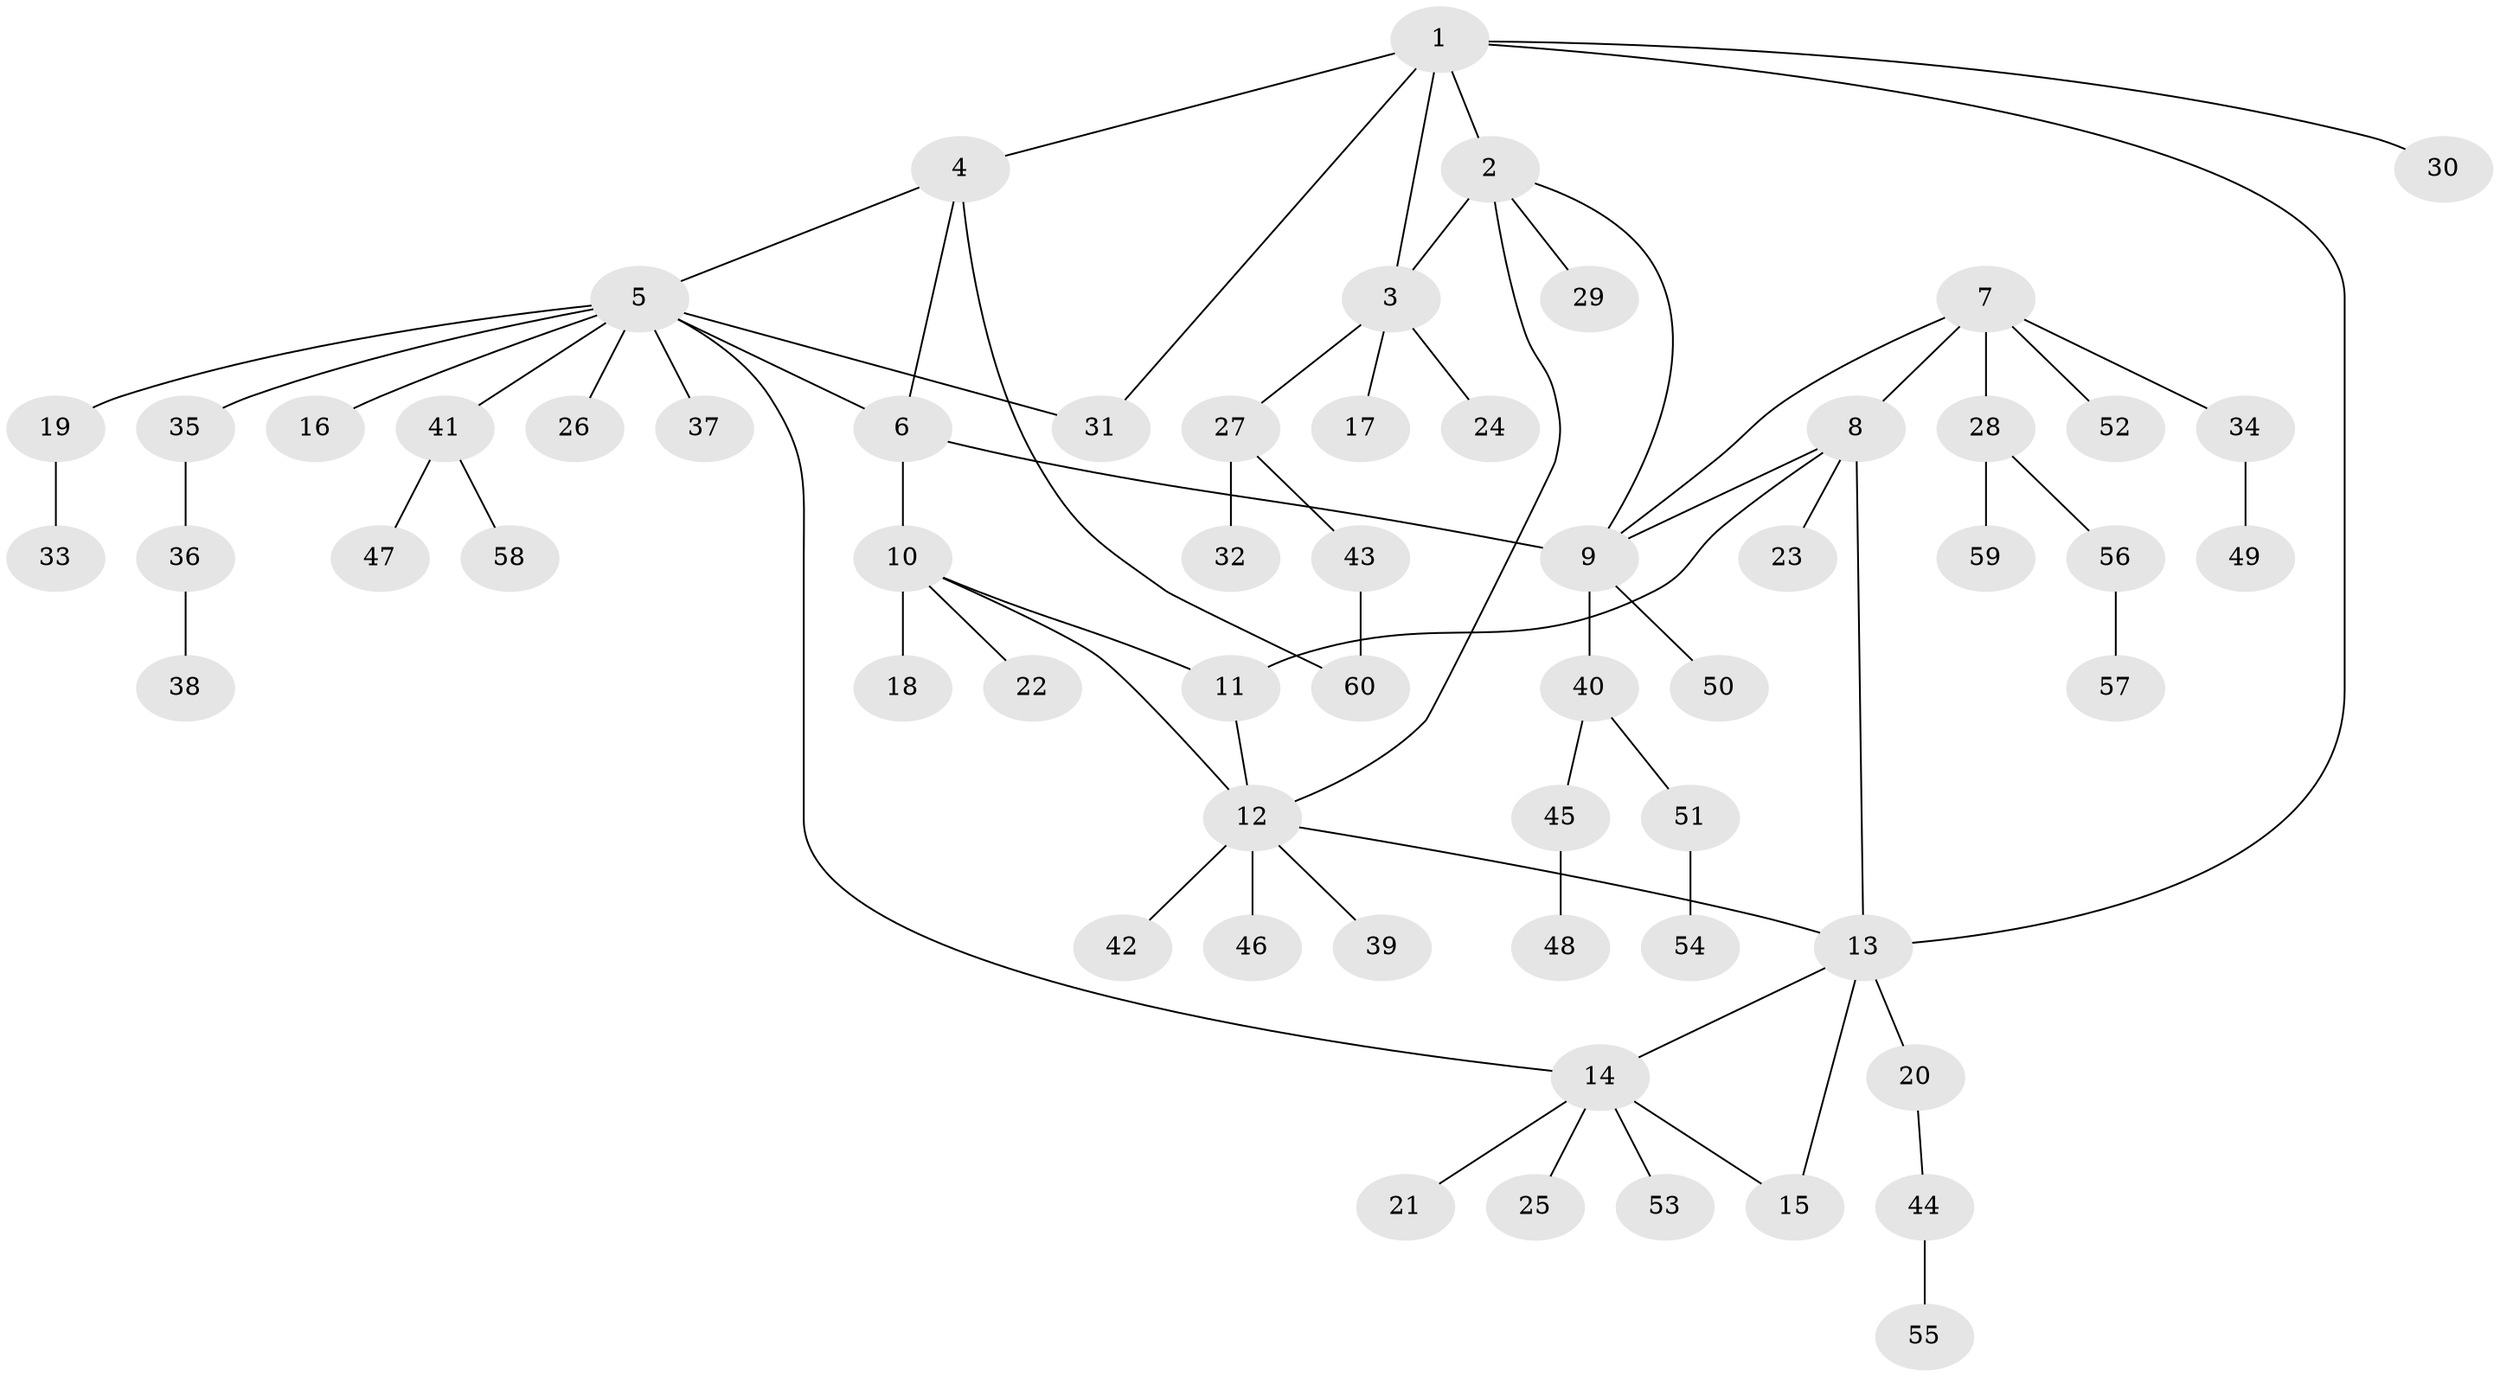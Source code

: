 // coarse degree distribution, {5: 0.09523809523809523, 7: 0.047619047619047616, 9: 0.047619047619047616, 6: 0.023809523809523808, 1: 0.6190476190476191, 2: 0.16666666666666666}
// Generated by graph-tools (version 1.1) at 2025/58/03/04/25 21:58:01]
// undirected, 60 vertices, 72 edges
graph export_dot {
graph [start="1"]
  node [color=gray90,style=filled];
  1;
  2;
  3;
  4;
  5;
  6;
  7;
  8;
  9;
  10;
  11;
  12;
  13;
  14;
  15;
  16;
  17;
  18;
  19;
  20;
  21;
  22;
  23;
  24;
  25;
  26;
  27;
  28;
  29;
  30;
  31;
  32;
  33;
  34;
  35;
  36;
  37;
  38;
  39;
  40;
  41;
  42;
  43;
  44;
  45;
  46;
  47;
  48;
  49;
  50;
  51;
  52;
  53;
  54;
  55;
  56;
  57;
  58;
  59;
  60;
  1 -- 2;
  1 -- 3;
  1 -- 4;
  1 -- 13;
  1 -- 30;
  1 -- 31;
  2 -- 3;
  2 -- 9;
  2 -- 12;
  2 -- 29;
  3 -- 17;
  3 -- 24;
  3 -- 27;
  4 -- 5;
  4 -- 6;
  4 -- 60;
  5 -- 6;
  5 -- 14;
  5 -- 16;
  5 -- 19;
  5 -- 26;
  5 -- 31;
  5 -- 35;
  5 -- 37;
  5 -- 41;
  6 -- 9;
  6 -- 10;
  7 -- 8;
  7 -- 9;
  7 -- 28;
  7 -- 34;
  7 -- 52;
  8 -- 9;
  8 -- 11;
  8 -- 13;
  8 -- 23;
  9 -- 40;
  9 -- 50;
  10 -- 11;
  10 -- 12;
  10 -- 18;
  10 -- 22;
  11 -- 12;
  12 -- 13;
  12 -- 39;
  12 -- 42;
  12 -- 46;
  13 -- 14;
  13 -- 15;
  13 -- 20;
  14 -- 15;
  14 -- 21;
  14 -- 25;
  14 -- 53;
  19 -- 33;
  20 -- 44;
  27 -- 32;
  27 -- 43;
  28 -- 56;
  28 -- 59;
  34 -- 49;
  35 -- 36;
  36 -- 38;
  40 -- 45;
  40 -- 51;
  41 -- 47;
  41 -- 58;
  43 -- 60;
  44 -- 55;
  45 -- 48;
  51 -- 54;
  56 -- 57;
}
